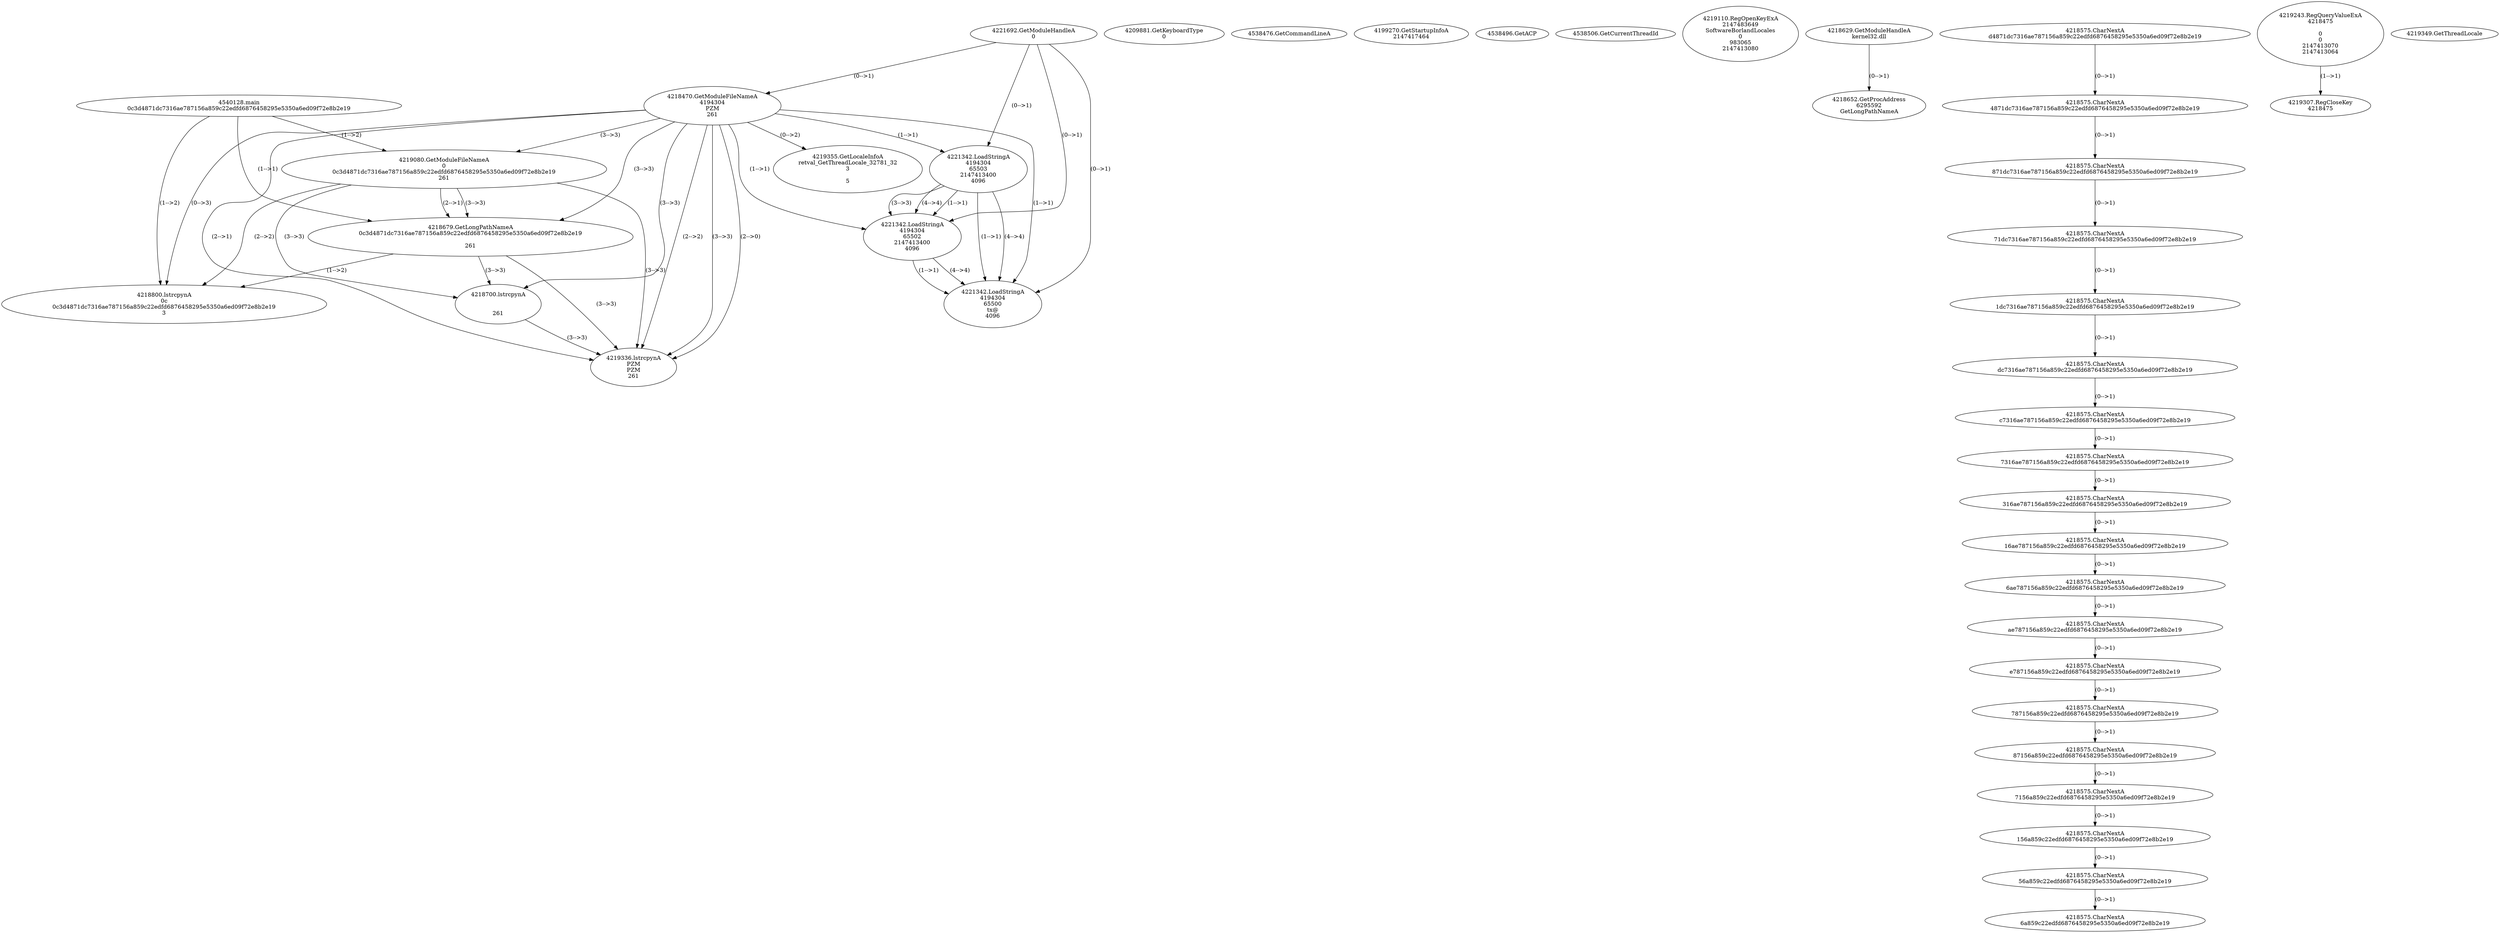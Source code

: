 // Global SCDG with merge call
digraph {
	0 [label="4540128.main
0c3d4871dc7316ae787156a859c22edfd6876458295e5350a6ed09f72e8b2e19"]
	1 [label="4221692.GetModuleHandleA
0"]
	2 [label="4209881.GetKeyboardType
0"]
	3 [label="4538476.GetCommandLineA
"]
	4 [label="4199270.GetStartupInfoA
2147417464"]
	5 [label="4538496.GetACP
"]
	6 [label="4538506.GetCurrentThreadId
"]
	7 [label="4218470.GetModuleFileNameA
4194304
PZM
261"]
	1 -> 7 [label="(0-->1)"]
	8 [label="4219080.GetModuleFileNameA
0
0c3d4871dc7316ae787156a859c22edfd6876458295e5350a6ed09f72e8b2e19
261"]
	0 -> 8 [label="(1-->2)"]
	7 -> 8 [label="(3-->3)"]
	9 [label="4219110.RegOpenKeyExA
2147483649
Software\Borland\Locales
0
983065
2147413080"]
	10 [label="4218629.GetModuleHandleA
kernel32.dll"]
	11 [label="4218652.GetProcAddress
6295592
GetLongPathNameA"]
	10 -> 11 [label="(0-->1)"]
	12 [label="4218679.GetLongPathNameA
0c3d4871dc7316ae787156a859c22edfd6876458295e5350a6ed09f72e8b2e19

261"]
	0 -> 12 [label="(1-->1)"]
	8 -> 12 [label="(2-->1)"]
	7 -> 12 [label="(3-->3)"]
	8 -> 12 [label="(3-->3)"]
	13 [label="4218800.lstrcpynA
0c
0c3d4871dc7316ae787156a859c22edfd6876458295e5350a6ed09f72e8b2e19
3"]
	0 -> 13 [label="(1-->2)"]
	8 -> 13 [label="(2-->2)"]
	12 -> 13 [label="(1-->2)"]
	7 -> 13 [label="(0-->3)"]
	14 [label="4218575.CharNextA
d4871dc7316ae787156a859c22edfd6876458295e5350a6ed09f72e8b2e19"]
	15 [label="4218575.CharNextA
4871dc7316ae787156a859c22edfd6876458295e5350a6ed09f72e8b2e19"]
	14 -> 15 [label="(0-->1)"]
	16 [label="4218575.CharNextA
871dc7316ae787156a859c22edfd6876458295e5350a6ed09f72e8b2e19"]
	15 -> 16 [label="(0-->1)"]
	17 [label="4218575.CharNextA
71dc7316ae787156a859c22edfd6876458295e5350a6ed09f72e8b2e19"]
	16 -> 17 [label="(0-->1)"]
	18 [label="4218575.CharNextA
1dc7316ae787156a859c22edfd6876458295e5350a6ed09f72e8b2e19"]
	17 -> 18 [label="(0-->1)"]
	19 [label="4218575.CharNextA
dc7316ae787156a859c22edfd6876458295e5350a6ed09f72e8b2e19"]
	18 -> 19 [label="(0-->1)"]
	20 [label="4218575.CharNextA
c7316ae787156a859c22edfd6876458295e5350a6ed09f72e8b2e19"]
	19 -> 20 [label="(0-->1)"]
	21 [label="4218575.CharNextA
7316ae787156a859c22edfd6876458295e5350a6ed09f72e8b2e19"]
	20 -> 21 [label="(0-->1)"]
	22 [label="4218575.CharNextA
316ae787156a859c22edfd6876458295e5350a6ed09f72e8b2e19"]
	21 -> 22 [label="(0-->1)"]
	23 [label="4218575.CharNextA
16ae787156a859c22edfd6876458295e5350a6ed09f72e8b2e19"]
	22 -> 23 [label="(0-->1)"]
	24 [label="4218575.CharNextA
6ae787156a859c22edfd6876458295e5350a6ed09f72e8b2e19"]
	23 -> 24 [label="(0-->1)"]
	25 [label="4218575.CharNextA
ae787156a859c22edfd6876458295e5350a6ed09f72e8b2e19"]
	24 -> 25 [label="(0-->1)"]
	26 [label="4218575.CharNextA
e787156a859c22edfd6876458295e5350a6ed09f72e8b2e19"]
	25 -> 26 [label="(0-->1)"]
	27 [label="4218575.CharNextA
787156a859c22edfd6876458295e5350a6ed09f72e8b2e19"]
	26 -> 27 [label="(0-->1)"]
	28 [label="4218575.CharNextA
87156a859c22edfd6876458295e5350a6ed09f72e8b2e19"]
	27 -> 28 [label="(0-->1)"]
	29 [label="4218575.CharNextA
7156a859c22edfd6876458295e5350a6ed09f72e8b2e19"]
	28 -> 29 [label="(0-->1)"]
	30 [label="4218575.CharNextA
156a859c22edfd6876458295e5350a6ed09f72e8b2e19"]
	29 -> 30 [label="(0-->1)"]
	31 [label="4218575.CharNextA
56a859c22edfd6876458295e5350a6ed09f72e8b2e19"]
	30 -> 31 [label="(0-->1)"]
	32 [label="4218575.CharNextA
6a859c22edfd6876458295e5350a6ed09f72e8b2e19"]
	31 -> 32 [label="(0-->1)"]
	33 [label="4218700.lstrcpynA


261"]
	7 -> 33 [label="(3-->3)"]
	8 -> 33 [label="(3-->3)"]
	12 -> 33 [label="(3-->3)"]
	34 [label="4219243.RegQueryValueExA
4218475

0
0
2147413070
2147413064"]
	35 [label="4219307.RegCloseKey
4218475"]
	34 -> 35 [label="(1-->1)"]
	36 [label="4219336.lstrcpynA
PZM
PZM
261"]
	7 -> 36 [label="(2-->1)"]
	7 -> 36 [label="(2-->2)"]
	7 -> 36 [label="(3-->3)"]
	8 -> 36 [label="(3-->3)"]
	12 -> 36 [label="(3-->3)"]
	33 -> 36 [label="(3-->3)"]
	7 -> 36 [label="(2-->0)"]
	37 [label="4219349.GetThreadLocale
"]
	38 [label="4219355.GetLocaleInfoA
retval_GetThreadLocale_32781_32
3

5"]
	7 -> 38 [label="(0-->2)"]
	39 [label="4221342.LoadStringA
4194304
65503
2147413400
4096"]
	1 -> 39 [label="(0-->1)"]
	7 -> 39 [label="(1-->1)"]
	40 [label="4221342.LoadStringA
4194304
65502
2147413400
4096"]
	1 -> 40 [label="(0-->1)"]
	7 -> 40 [label="(1-->1)"]
	39 -> 40 [label="(1-->1)"]
	39 -> 40 [label="(3-->3)"]
	39 -> 40 [label="(4-->4)"]
	41 [label="4221342.LoadStringA
4194304
65500
tx@
4096"]
	1 -> 41 [label="(0-->1)"]
	7 -> 41 [label="(1-->1)"]
	39 -> 41 [label="(1-->1)"]
	40 -> 41 [label="(1-->1)"]
	39 -> 41 [label="(4-->4)"]
	40 -> 41 [label="(4-->4)"]
}
